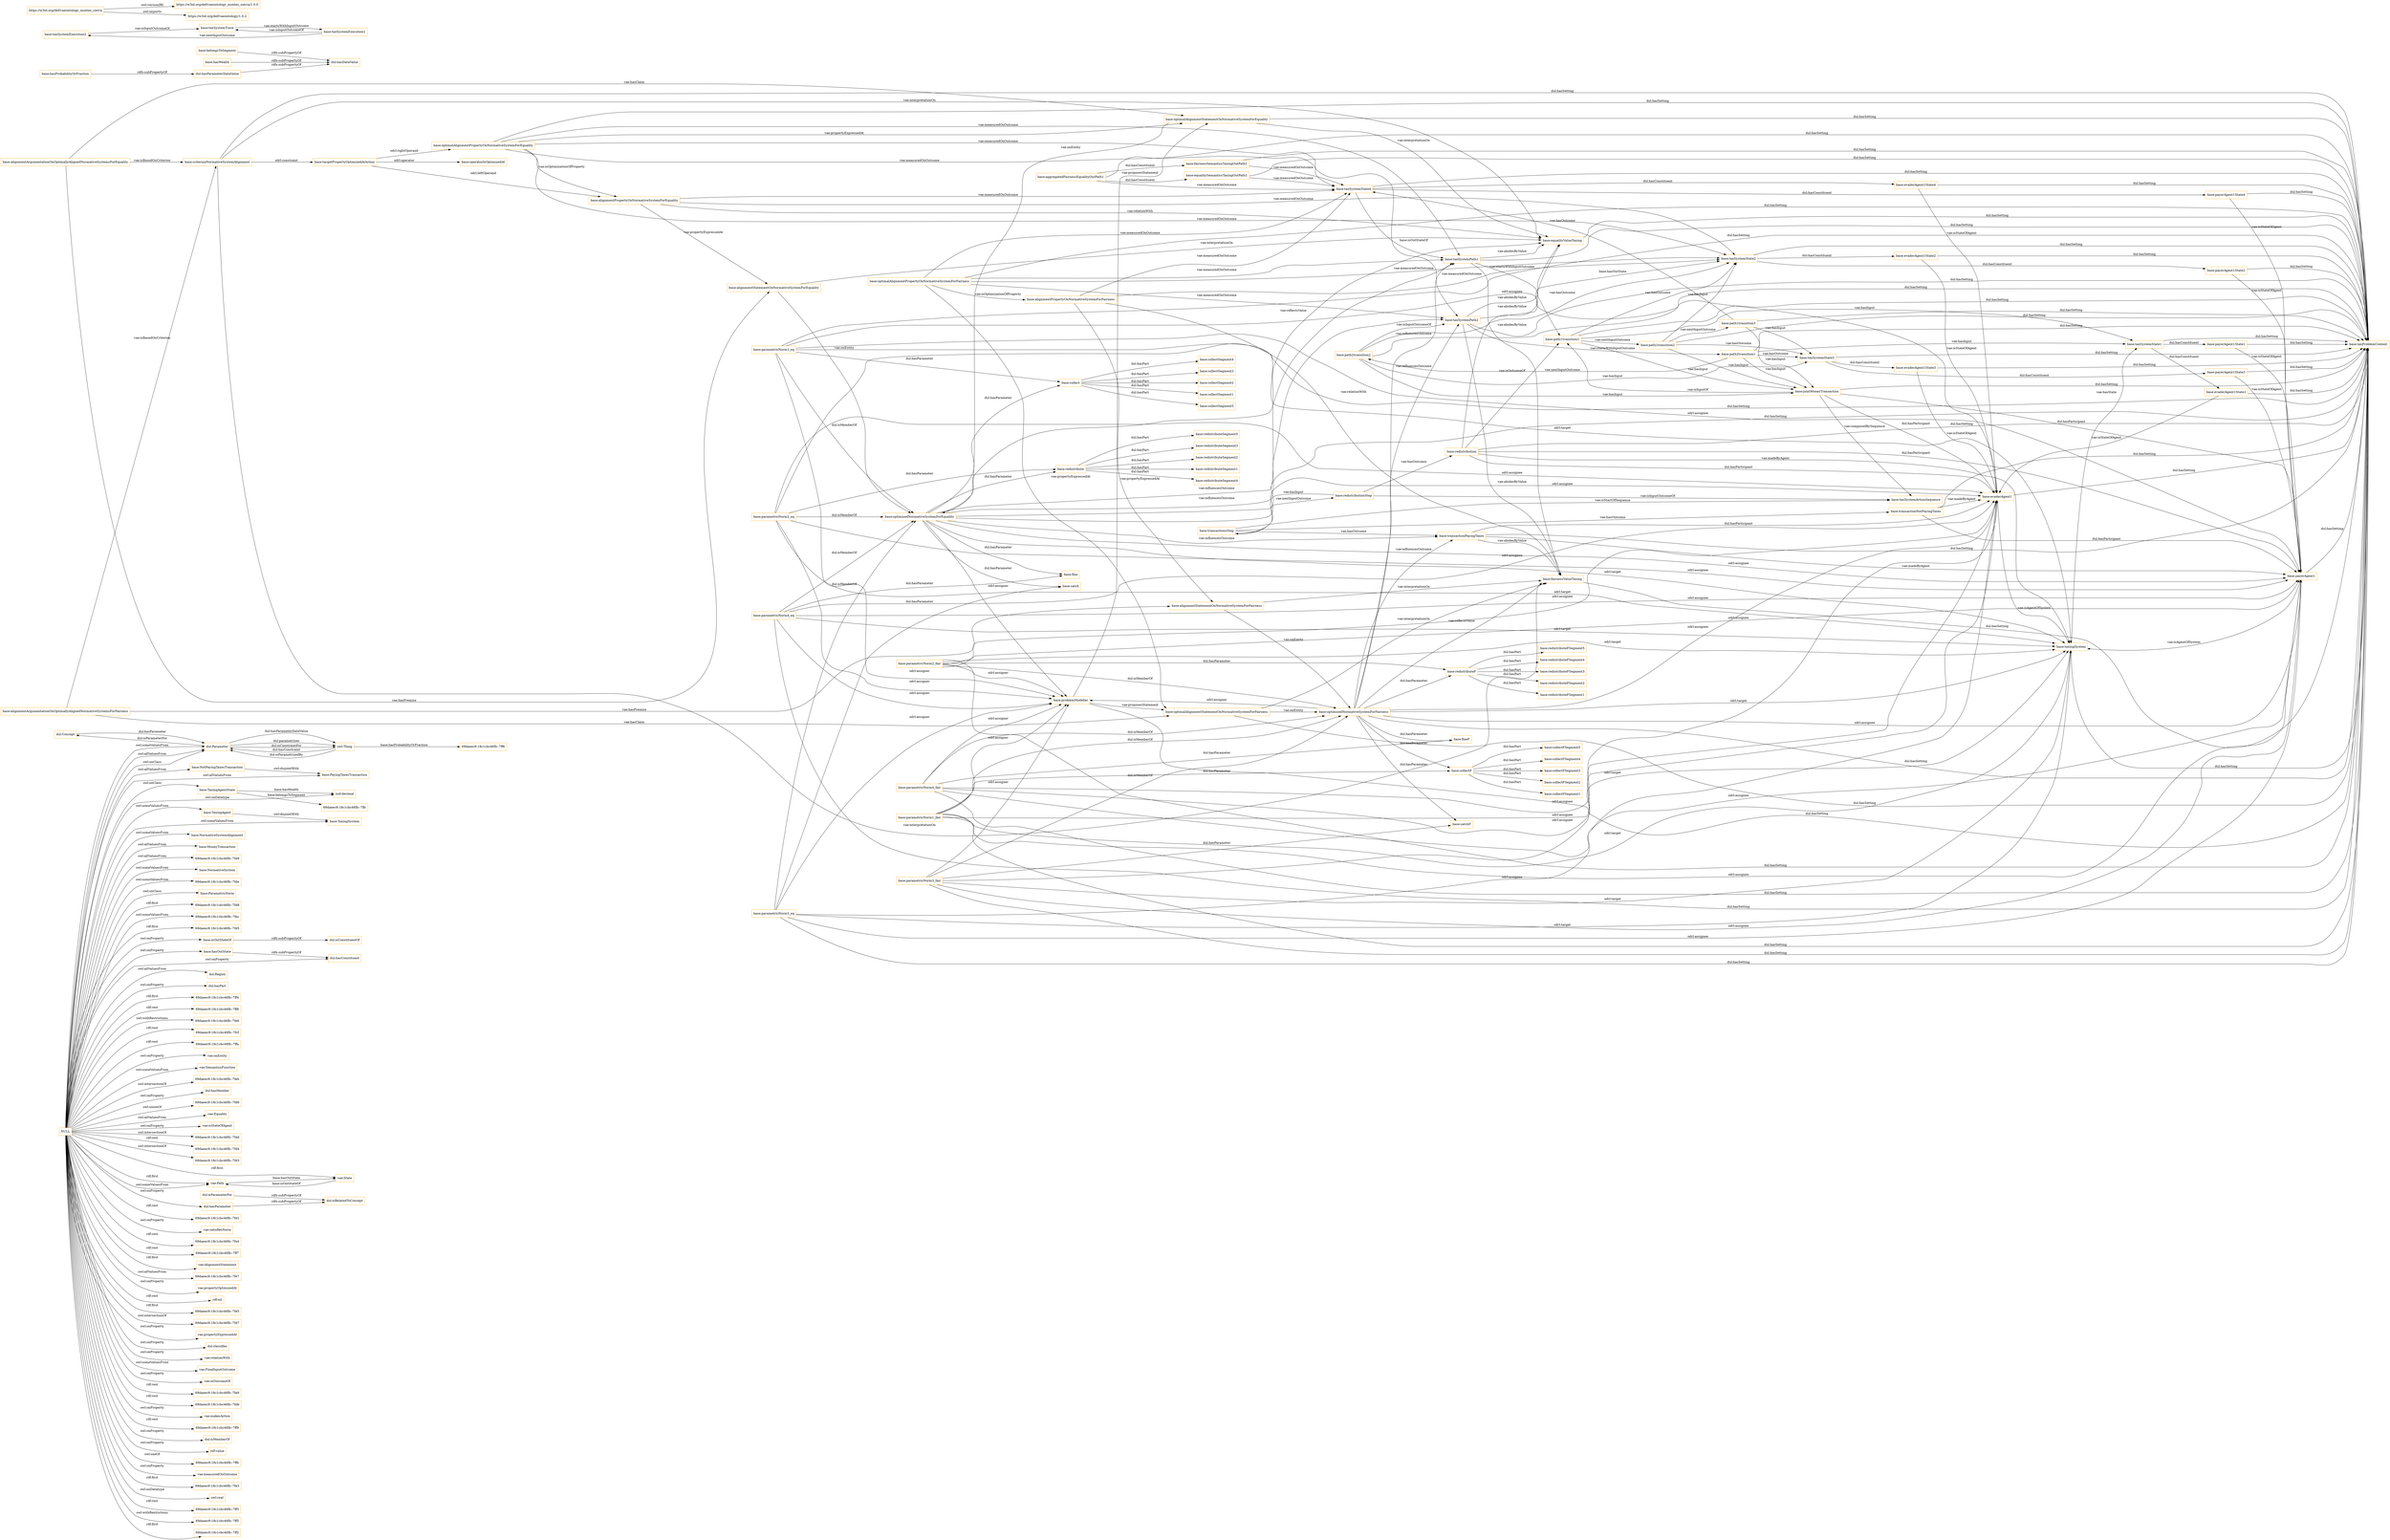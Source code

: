 digraph ar2dtool_diagram { 
rankdir=LR;
size="1501"
node [shape = rectangle, color="orange"]; "dul:Concept" "base:NotPayingTaxesTransaction" "base:TaxingAgentState" "base:TaxingAgent" "base:NormativeSystemAlignment" "base:MoneyTransaction" "dul:Parameter" "base:TaxingSystem" "base:PayingTaxesTransaction" "69daeec9:18c1cbc46fb:-7fd9" "base:NormativeSystem" "69daeec9:18c1cbc46fb:-7fde" "base:ParametricNorm" "69daeec9:18c1cbc46fb:-7fd8" "69daeec9:18c1cbc46fb:-7fec" "69daeec9:18c1cbc46fb:-7fd5" ; /*classes style*/
	"base:aggregatedFairnessEqualityOutPath1" -> "base:taxSystemState4" [ label = "vae:measuredOnOutcome" ];
	"base:aggregatedFairnessEqualityOutPath1" -> "base:taxProblemContext" [ label = "dul:hasSetting" ];
	"base:aggregatedFairnessEqualityOutPath1" -> "base:fairnessSemanticsTaxingOutPath1" [ label = "dul:hasConstituent" ];
	"base:aggregatedFairnessEqualityOutPath1" -> "base:equalitySemanticsTaxingOutPath1" [ label = "dul:hasConstituent" ];
	"base:path1transition3" -> "base:taxSystemState4" [ label = "vae:hasOutcome" ];
	"base:path1transition3" -> "base:taxSystemState3" [ label = "vae:hasInput" ];
	"base:path1transition3" -> "base:jointMoneyTransaction" [ label = "vae:hasInput" ];
	"base:path1transition3" -> "base:taxProblemContext" [ label = "dul:hasSetting" ];
	"base:evaderAgent1State4" -> "base:evaderAgent1" [ label = "vae:isStateOfAgent" ];
	"base:evaderAgent1State4" -> "base:taxProblemContext" [ label = "dul:hasSetting" ];
	"base:payerAgent1State2" -> "base:payerAgent1" [ label = "vae:isStateOfAgent" ];
	"base:payerAgent1State2" -> "base:taxProblemContext" [ label = "dul:hasSetting" ];
	"base:taxSystemPath1" -> "base:path1transition1" [ label = "vae:startsWithInputOutcome" ];
	"base:taxSystemPath1" -> "base:fairnessValueTaxing" [ label = "vae:abidesByValue" ];
	"base:taxSystemPath1" -> "base:equalityValueTaxing" [ label = "vae:abidesByValue" ];
	"base:taxSystemPath1" -> "base:taxProblemContext" [ label = "dul:hasSetting" ];
	"base:parametricNorm1_eq" -> "base:taxingSystem" [ label = "odrl:target" ];
	"base:parametricNorm1_eq" -> "base:problemModeller" [ label = "odrl:assigner" ];
	"base:parametricNorm1_eq" -> "base:payerAgent1" [ label = "odrl:assignee" ];
	"base:parametricNorm1_eq" -> "base:evaderAgent1" [ label = "odrl:assignee" ];
	"base:parametricNorm1_eq" -> "base:optimizedNormativeSystemForEquality" [ label = "dul:isMemberOf" ];
	"base:parametricNorm1_eq" -> "base:taxProblemContext" [ label = "dul:hasSetting" ];
	"base:parametricNorm1_eq" -> "base:collect" [ label = "dul:hasParameter" ];
	"base:belongsToSegment" -> "dul:hasDataValue" [ label = "rdfs:subPropertyOf" ];
	"base:isOutStateOf" -> "dul:isConstituentOf" [ label = "rdfs:subPropertyOf" ];
	"base:hasWealth" -> "dul:hasDataValue" [ label = "rdfs:subPropertyOf" ];
	"base:taxSystemExecution2" -> "base:taxSystemTrace" [ label = "vae:isInputOutcomeOf" ];
	"dul:isParameterFor" -> "dul:isRelatedToConcept" [ label = "rdfs:subPropertyOf" ];
	"base:redistribute" -> "base:redistributeSegment5" [ label = "dul:hasPart" ];
	"base:redistribute" -> "base:redistributeSegment4" [ label = "dul:hasPart" ];
	"base:redistribute" -> "base:redistributeSegment3" [ label = "dul:hasPart" ];
	"base:redistribute" -> "base:redistributeSegment2" [ label = "dul:hasPart" ];
	"base:redistribute" -> "base:redistributeSegment1" [ label = "dul:hasPart" ];
	"base:TaxingAgent" -> "base:TaxingSystem" [ label = "owl:disjointWith" ];
	"base:hasProbabilityOrFraction" -> "dul:hasParameterDataValue" [ label = "rdfs:subPropertyOf" ];
	"base:equalityValueTaxing" -> "base:taxProblemContext" [ label = "dul:hasSetting" ];
	"base:alignmentStatementOnNormativeSystemForEquality" -> "base:optimizedNormativeSystemForEquality" [ label = "vae:onEntity" ];
	"base:alignmentStatementOnNormativeSystemForEquality" -> "base:equalityValueTaxing" [ label = "vae:interpretationOn" ];
	"base:alignmentStatementOnNormativeSystemForFairness" -> "base:optimizedNormativeSystemForFairness" [ label = "vae:onEntity" ];
	"base:alignmentStatementOnNormativeSystemForFairness" -> "base:fairnessValueTaxing" [ label = "vae:interpretationOn" ];
	"base:taxSystemState4" -> "base:taxSystemPath1" [ label = "base:isOutStateOf" ];
	"base:taxSystemState4" -> "base:taxProblemContext" [ label = "dul:hasSetting" ];
	"base:taxSystemState4" -> "base:payerAgent1State4" [ label = "dul:hasConstituent" ];
	"base:taxSystemState4" -> "base:evaderAgent1State4" [ label = "dul:hasConstituent" ];
	"base:path1transition2" -> "base:path1transition3" [ label = "vae:nextInputOutcome" ];
	"base:path1transition2" -> "base:taxSystemState3" [ label = "vae:hasOutcome" ];
	"base:path1transition2" -> "base:taxSystemState2" [ label = "vae:hasInput" ];
	"base:path1transition2" -> "base:jointMoneyTransaction" [ label = "vae:hasInput" ];
	"base:path1transition2" -> "base:taxProblemContext" [ label = "dul:hasSetting" ];
	"base:evaderAgent1State3" -> "base:evaderAgent1" [ label = "vae:isStateOfAgent" ];
	"base:evaderAgent1State3" -> "base:taxProblemContext" [ label = "dul:hasSetting" ];
	"base:payerAgent1State1" -> "base:payerAgent1" [ label = "vae:isStateOfAgent" ];
	"base:payerAgent1State1" -> "base:taxProblemContext" [ label = "dul:hasSetting" ];
	"base:optimalAlignmentStatementOnNormativeSystemForEquality" -> "base:optimizedNormativeSystemForEquality" [ label = "vae:onEntity" ];
	"base:optimalAlignmentStatementOnNormativeSystemForEquality" -> "base:equalityValueTaxing" [ label = "vae:interpretationOn" ];
	"base:optimalAlignmentStatementOnNormativeSystemForEquality" -> "base:taxProblemContext" [ label = "dul:hasSetting" ];
	"base:optimalAlignmentStatementOnNormativeSystemForFairness" -> "base:optimizedNormativeSystemForFairness" [ label = "vae:onEntity" ];
	"base:optimalAlignmentStatementOnNormativeSystemForFairness" -> "base:fairnessValueTaxing" [ label = "vae:interpretationOn" ];
	"base:optimalAlignmentStatementOnNormativeSystemForFairness" -> "base:taxProblemContext" [ label = "dul:hasSetting" ];
	"base:parametricNorm2_fair" -> "base:taxingSystem" [ label = "odrl:target" ];
	"base:parametricNorm2_fair" -> "base:problemModeller" [ label = "odrl:assigner" ];
	"base:parametricNorm2_fair" -> "base:payerAgent1" [ label = "odrl:assignee" ];
	"base:parametricNorm2_fair" -> "base:evaderAgent1" [ label = "odrl:assignee" ];
	"base:parametricNorm2_fair" -> "base:optimizedNormativeSystemForFairness" [ label = "dul:isMemberOf" ];
	"base:parametricNorm2_fair" -> "base:taxProblemContext" [ label = "dul:hasSetting" ];
	"base:parametricNorm2_fair" -> "base:redistributeF" [ label = "dul:hasParameter" ];
	"base:path2transition2" -> "base:taxSystemPath2" [ label = "vae:isInputOutcomeOf" ];
	"base:path2transition2" -> "base:taxSystemState2" [ label = "vae:hasOutcome" ];
	"base:path2transition2" -> "base:taxSystemState3" [ label = "vae:hasInput" ];
	"base:path2transition2" -> "base:jointMoneyTransaction" [ label = "vae:hasInput" ];
	"base:path2transition2" -> "base:taxProblemContext" [ label = "dul:hasSetting" ];
	"base:criterionNormativeSystemAlignment" -> "base:fairnessValueTaxing" [ label = "vae:interpretationOn" ];
	"base:criterionNormativeSystemAlignment" -> "base:equalityValueTaxing" [ label = "vae:interpretationOn" ];
	"base:criterionNormativeSystemAlignment" -> "base:targetPropertyOptimizedAtAction" [ label = "odrl:constraint" ];
	"base:criterionNormativeSystemAlignment" -> "base:taxProblemContext" [ label = "dul:hasSetting" ];
	"base:taxSystemExecution1" -> "base:taxSystemExecution2" [ label = "vae:nextInputOutcome" ];
	"base:taxSystemExecution1" -> "base:taxSystemTrace" [ label = "vae:isInputOutcomeOf" ];
	"base:parametricNorm1_fair" -> "base:taxingSystem" [ label = "odrl:target" ];
	"base:parametricNorm1_fair" -> "base:problemModeller" [ label = "odrl:assigner" ];
	"base:parametricNorm1_fair" -> "base:payerAgent1" [ label = "odrl:assignee" ];
	"base:parametricNorm1_fair" -> "base:evaderAgent1" [ label = "odrl:assignee" ];
	"base:parametricNorm1_fair" -> "base:optimizedNormativeSystemForFairness" [ label = "dul:isMemberOf" ];
	"base:parametricNorm1_fair" -> "base:taxProblemContext" [ label = "dul:hasSetting" ];
	"base:parametricNorm1_fair" -> "base:collectF" [ label = "dul:hasParameter" ];
	"base:jointMoneyTransaction" -> "base:path1transition1" [ label = "vae:isInputOf" ];
	"base:jointMoneyTransaction" -> "base:taxSystemActionSequence" [ label = "vae:composedBySequence" ];
	"base:jointMoneyTransaction" -> "base:taxProblemContext" [ label = "dul:hasSetting" ];
	"base:jointMoneyTransaction" -> "base:payerAgent1" [ label = "dul:hasParticipant" ];
	"base:jointMoneyTransaction" -> "base:evaderAgent1" [ label = "dul:hasParticipant" ];
	"base:taxSystemTrace" -> "base:taxSystemExecution1" [ label = "vae:startsWithInputOutcome" ];
	"base:problemModeller" -> "base:optimalAlignmentStatementOnNormativeSystemForFairness" [ label = "vae:proposesStatement" ];
	"base:problemModeller" -> "base:optimalAlignmentStatementOnNormativeSystemForEquality" [ label = "vae:proposesStatement" ];
	"base:problemModeller" -> "base:taxProblemContext" [ label = "dul:hasSetting" ];
	"base:transactionPayingTaxes" -> "base:payerAgent1" [ label = "vae:madeByAgent" ];
	"base:transactionPayingTaxes" -> "base:fairnessValueTaxing" [ label = "vae:abidesByValue" ];
	"base:transactionPayingTaxes" -> "base:taxProblemContext" [ label = "dul:hasSetting" ];
	"base:transactionPayingTaxes" -> "base:evaderAgent1" [ label = "dul:hasParticipant" ];
	"base:collectF" -> "base:collectFSegment5" [ label = "dul:hasPart" ];
	"base:collectF" -> "base:collectFSegment4" [ label = "dul:hasPart" ];
	"base:collectF" -> "base:collectFSegment3" [ label = "dul:hasPart" ];
	"base:collectF" -> "base:collectFSegment2" [ label = "dul:hasPart" ];
	"base:collectF" -> "base:collectFSegment1" [ label = "dul:hasPart" ];
	"https://w3id.org/def/vaeontology_montes_sierra" -> "https://w3id.org/def/vaeontology_montes_sierra/1.0.0" [ label = "owl:versionIRI" ];
	"https://w3id.org/def/vaeontology_montes_sierra" -> "https://w3id.org/def/vaeontology/1.0.2" [ label = "owl:imports" ];
	"base:redistribution" -> "base:taxingSystem" [ label = "vae:madeByAgent" ];
	"base:redistribution" -> "base:path1transition1" [ label = "vae:isOutcomeOf" ];
	"base:redistribution" -> "base:equalityValueTaxing" [ label = "vae:abidesByValue" ];
	"base:redistribution" -> "base:taxProblemContext" [ label = "dul:hasSetting" ];
	"base:redistribution" -> "base:payerAgent1" [ label = "dul:hasParticipant" ];
	"base:redistribution" -> "base:evaderAgent1" [ label = "dul:hasParticipant" ];
	"base:alignmentPropertyOnNormativeSystemForEquality" -> "base:equalityValueTaxing" [ label = "vae:relationWith" ];
	"base:alignmentPropertyOnNormativeSystemForEquality" -> "base:alignmentStatementOnNormativeSystemForEquality" [ label = "vae:propertyExpressedAt" ];
	"base:alignmentPropertyOnNormativeSystemForEquality" -> "base:taxSystemState4" [ label = "vae:measuredOnOutcome" ];
	"base:alignmentPropertyOnNormativeSystemForEquality" -> "base:taxSystemState2" [ label = "vae:measuredOnOutcome" ];
	"base:alignmentPropertyOnNormativeSystemForFairness" -> "base:fairnessValueTaxing" [ label = "vae:relationWith" ];
	"base:alignmentPropertyOnNormativeSystemForFairness" -> "base:alignmentStatementOnNormativeSystemForFairness" [ label = "vae:propertyExpressedAt" ];
	"base:alignmentPropertyOnNormativeSystemForFairness" -> "base:taxSystemState4" [ label = "vae:measuredOnOutcome" ];
	"base:alignmentPropertyOnNormativeSystemForFairness" -> "base:taxSystemState2" [ label = "vae:measuredOnOutcome" ];
	"base:taxSystemState3" -> "base:taxProblemContext" [ label = "dul:hasSetting" ];
	"base:taxSystemState3" -> "base:payerAgent1State3" [ label = "dul:hasConstituent" ];
	"base:taxSystemState3" -> "base:evaderAgent1State3" [ label = "dul:hasConstituent" ];
	"base:path1transition1" -> "base:path1transition2" [ label = "vae:nextInputOutcome" ];
	"base:path1transition1" -> "base:taxSystemState2" [ label = "vae:hasOutcome" ];
	"base:path1transition1" -> "base:taxSystemState1" [ label = "vae:hasInput" ];
	"base:path1transition1" -> "base:jointMoneyTransaction" [ label = "vae:hasInput" ];
	"base:path1transition1" -> "base:taxProblemContext" [ label = "dul:hasSetting" ];
	"base:evaderAgent1State2" -> "base:evaderAgent1" [ label = "vae:isStateOfAgent" ];
	"base:evaderAgent1State2" -> "base:taxProblemContext" [ label = "dul:hasSetting" ];
	"base:hasOutState" -> "dul:hasConstituent" [ label = "rdfs:subPropertyOf" ];
	"base:fairnessValueTaxing" -> "base:taxProblemContext" [ label = "dul:hasSetting" ];
	"base:parametricNorm4_fair" -> "base:taxingSystem" [ label = "odrl:target" ];
	"base:parametricNorm4_fair" -> "base:problemModeller" [ label = "odrl:assigner" ];
	"base:parametricNorm4_fair" -> "base:payerAgent1" [ label = "odrl:assignee" ];
	"base:parametricNorm4_fair" -> "base:evaderAgent1" [ label = "odrl:assignee" ];
	"base:parametricNorm4_fair" -> "base:optimizedNormativeSystemForFairness" [ label = "dul:isMemberOf" ];
	"base:parametricNorm4_fair" -> "base:taxProblemContext" [ label = "dul:hasSetting" ];
	"base:parametricNorm4_fair" -> "base:fineF" [ label = "dul:hasParameter" ];
	"base:alignmentArgumentationOnOptimallyAlignedNormativeSystemsForEquality" -> "base:criterionNormativeSystemAlignment" [ label = "vae:isBasedOnCriterion" ];
	"base:alignmentArgumentationOnOptimallyAlignedNormativeSystemsForEquality" -> "base:alignmentStatementOnNormativeSystemForEquality" [ label = "vae:hasPremise" ];
	"base:alignmentArgumentationOnOptimallyAlignedNormativeSystemsForEquality" -> "base:optimalAlignmentStatementOnNormativeSystemForEquality" [ label = "vae:hasClaim" ];
	"base:alignmentArgumentationOnOptimallyAlignedNormativeSystemsForFairness" -> "base:criterionNormativeSystemAlignment" [ label = "vae:isBasedOnCriterion" ];
	"base:alignmentArgumentationOnOptimallyAlignedNormativeSystemsForFairness" -> "base:alignmentStatementOnNormativeSystemForFairness" [ label = "vae:hasPremise" ];
	"base:alignmentArgumentationOnOptimallyAlignedNormativeSystemsForFairness" -> "base:optimalAlignmentStatementOnNormativeSystemForFairness" [ label = "vae:hasClaim" ];
	"base:taxingSystem" -> "base:taxSystemState1" [ label = "vae:hasState" ];
	"base:taxingSystem" -> "base:taxProblemContext" [ label = "dul:hasSetting" ];
	"base:path2transition1" -> "base:path2transition2" [ label = "vae:nextInputOutcome" ];
	"base:path2transition1" -> "base:taxSystemState3" [ label = "vae:hasOutcome" ];
	"base:path2transition1" -> "base:taxSystemState1" [ label = "vae:hasInput" ];
	"base:path2transition1" -> "base:jointMoneyTransaction" [ label = "vae:hasInput" ];
	"base:path2transition1" -> "base:taxProblemContext" [ label = "dul:hasSetting" ];
	"base:targetPropertyOptimizedAtAction" -> "base:optimalAlignmentPropertyOnNormativeSystemForEquality" [ label = "odrl:rightOperand" ];
	"base:targetPropertyOptimizedAtAction" -> "base:operatorIsOptimizedAt" [ label = "odrl:operator" ];
	"base:targetPropertyOptimizedAtAction" -> "base:alignmentPropertyOnNormativeSystemForEquality" [ label = "odrl:leftOperand" ];
	"base:parametricNorm3_fair" -> "base:taxingSystem" [ label = "odrl:target" ];
	"base:parametricNorm3_fair" -> "base:problemModeller" [ label = "odrl:assigner" ];
	"base:parametricNorm3_fair" -> "base:payerAgent1" [ label = "odrl:assignee" ];
	"base:parametricNorm3_fair" -> "base:evaderAgent1" [ label = "odrl:assignee" ];
	"base:parametricNorm3_fair" -> "base:optimizedNormativeSystemForFairness" [ label = "dul:isMemberOf" ];
	"base:parametricNorm3_fair" -> "base:taxProblemContext" [ label = "dul:hasSetting" ];
	"base:parametricNorm3_fair" -> "base:catchF" [ label = "dul:hasParameter" ];
	"base:payerAgent1" -> "base:taxingSystem" [ label = "vae:isAgentOfSystem" ];
	"base:payerAgent1" -> "base:taxProblemContext" [ label = "dul:hasSetting" ];
	"base:collect" -> "base:collectSegment5" [ label = "dul:hasPart" ];
	"base:collect" -> "base:collectSegment4" [ label = "dul:hasPart" ];
	"base:collect" -> "base:collectSegment3" [ label = "dul:hasPart" ];
	"base:collect" -> "base:collectSegment2" [ label = "dul:hasPart" ];
	"base:collect" -> "base:collectSegment1" [ label = "dul:hasPart" ];
	"base:evaderAgent1" -> "base:taxingSystem" [ label = "vae:isAgentOfSystem" ];
	"base:evaderAgent1" -> "base:taxProblemContext" [ label = "dul:hasSetting" ];
	"base:transactionsStep" -> "base:redistributionStep" [ label = "vae:nextInputOutcome" ];
	"base:transactionsStep" -> "base:taxSystemActionSequence" [ label = "vae:isStartOfSequence" ];
	"base:transactionsStep" -> "base:transactionPayingTaxes" [ label = "vae:hasOutcome" ];
	"base:transactionsStep" -> "base:transactionNotPayingTaxes" [ label = "vae:hasOutcome" ];
	"base:equalitySemanticsTaxingOutPath1" -> "base:taxSystemState4" [ label = "vae:measuredOnOutcome" ];
	"base:equalitySemanticsTaxingOutPath1" -> "base:taxProblemContext" [ label = "dul:hasSetting" ];
	"base:taxSystemState2" -> "base:taxProblemContext" [ label = "dul:hasSetting" ];
	"base:taxSystemState2" -> "base:payerAgent1State2" [ label = "dul:hasConstituent" ];
	"base:taxSystemState2" -> "base:evaderAgent1State2" [ label = "dul:hasConstituent" ];
	"base:optimizedNormativeSystemForEquality" -> "base:transactionPayingTaxes" [ label = "vae:influencesOutcome" ];
	"base:optimizedNormativeSystemForEquality" -> "base:problemModeller" [ label = "odrl:assigner" ];
	"base:optimizedNormativeSystemForEquality" -> "base:collect" [ label = "dul:hasParameter" ];
	"base:optimizedNormativeSystemForEquality" -> "base:fine" [ label = "dul:hasParameter" ];
	"base:optimizedNormativeSystemForEquality" -> "base:taxSystemPath1" [ label = "vae:influencesOutcome" ];
	"base:optimizedNormativeSystemForEquality" -> "base:taxProblemContext" [ label = "dul:hasSetting" ];
	"base:optimizedNormativeSystemForEquality" -> "base:taxSystemPath2" [ label = "vae:influencesOutcome" ];
	"base:optimizedNormativeSystemForEquality" -> "base:redistribute" [ label = "dul:hasParameter" ];
	"base:optimizedNormativeSystemForEquality" -> "base:catch" [ label = "dul:hasParameter" ];
	"base:optimizedNormativeSystemForEquality" -> "base:payerAgent1" [ label = "odrl:assignee" ];
	"base:optimizedNormativeSystemForEquality" -> "base:evaderAgent1" [ label = "odrl:assignee" ];
	"base:optimizedNormativeSystemForEquality" -> "base:equalityValueTaxing" [ label = "vae:reflectsValue" ];
	"base:optimizedNormativeSystemForEquality" -> "base:taxingSystem" [ label = "odrl:target" ];
	"base:redistributionStep" -> "base:taxSystemActionSequence" [ label = "vae:isInputOutcomeOf" ];
	"base:redistributionStep" -> "base:redistribution" [ label = "vae:hasOutcome" ];
	"base:redistributionStep" -> "base:transactionsStep" [ label = "vae:hasInput" ];
	"base:optimizedNormativeSystemForFairness" -> "base:problemModeller" [ label = "odrl:assigner" ];
	"base:optimizedNormativeSystemForFairness" -> "base:taxingSystem" [ label = "odrl:target" ];
	"base:optimizedNormativeSystemForFairness" -> "base:redistributeF" [ label = "dul:hasParameter" ];
	"base:optimizedNormativeSystemForFairness" -> "base:taxSystemPath2" [ label = "vae:influencesOutcome" ];
	"base:optimizedNormativeSystemForFairness" -> "base:taxSystemPath1" [ label = "vae:influencesOutcome" ];
	"base:optimizedNormativeSystemForFairness" -> "base:fairnessValueTaxing" [ label = "vae:reflectsValue" ];
	"base:optimizedNormativeSystemForFairness" -> "base:payerAgent1" [ label = "odrl:assignee" ];
	"base:optimizedNormativeSystemForFairness" -> "base:catchF" [ label = "dul:hasParameter" ];
	"base:optimizedNormativeSystemForFairness" -> "base:collectF" [ label = "dul:hasParameter" ];
	"base:optimizedNormativeSystemForFairness" -> "base:taxProblemContext" [ label = "dul:hasSetting" ];
	"base:optimizedNormativeSystemForFairness" -> "base:fineF" [ label = "dul:hasParameter" ];
	"base:optimizedNormativeSystemForFairness" -> "base:transactionPayingTaxes" [ label = "vae:influencesOutcome" ];
	"base:optimizedNormativeSystemForFairness" -> "base:evaderAgent1" [ label = "odrl:assignee" ];
	"base:evaderAgent1State1" -> "base:evaderAgent1" [ label = "vae:isStateOfAgent" ];
	"base:evaderAgent1State1" -> "base:taxProblemContext" [ label = "dul:hasSetting" ];
	"NULL" -> "dul:Region" [ label = "owl:allValuesFrom" ];
	"NULL" -> "dul:hasPart" [ label = "owl:onProperty" ];
	"NULL" -> "69daeec9:18c1cbc46fb:-7ff4" [ label = "rdf:first" ];
	"NULL" -> "69daeec9:18c1cbc46fb:-7ff8" [ label = "rdf:rest" ];
	"NULL" -> "69daeec9:18c1cbc46fb:-7fe6" [ label = "owl:withRestrictions" ];
	"NULL" -> "base:NormativeSystemAlignment" [ label = "owl:someValuesFrom" ];
	"NULL" -> "69daeec9:18c1cbc46fb:-7fcf" [ label = "rdf:rest" ];
	"NULL" -> "base:MoneyTransaction" [ label = "owl:allValuesFrom" ];
	"NULL" -> "base:NotPayingTaxesTransaction" [ label = "owl:allValuesFrom" ];
	"NULL" -> "69daeec9:18c1cbc46fb:-7ffa" [ label = "rdf:rest" ];
	"NULL" -> "vae:onEntity" [ label = "owl:onProperty" ];
	"NULL" -> "dul:hasConstituent" [ label = "owl:onProperty" ];
	"NULL" -> "vae:SemanticsFunction" [ label = "owl:someValuesFrom" ];
	"NULL" -> "69daeec9:18c1cbc46fb:-7feb" [ label = "owl:intersectionOf" ];
	"NULL" -> "dul:hasMember" [ label = "owl:onProperty" ];
	"NULL" -> "69daeec9:18c1cbc46fb:-7fd6" [ label = "owl:unionOf" ];
	"NULL" -> "vae:Equality" [ label = "owl:allValuesFrom" ];
	"NULL" -> "69daeec9:18c1cbc46fb:-7fd8" [ label = "rdf:first" ];
	"NULL" -> "base:TaxingSystem" [ label = "owl:someValuesFrom" ];
	"NULL" -> "vae:isStateOfAgent" [ label = "owl:onProperty" ];
	"NULL" -> "base:isOutStateOf" [ label = "owl:onProperty" ];
	"NULL" -> "69daeec9:18c1cbc46fb:-7fdd" [ label = "owl:intersectionOf" ];
	"NULL" -> "69daeec9:18c1cbc46fb:-7fd4" [ label = "rdf:rest" ];
	"NULL" -> "69daeec9:18c1cbc46fb:-7fd3" [ label = "owl:intersectionOf" ];
	"NULL" -> "vae:Path" [ label = "rdf:first" ];
	"NULL" -> "dul:hasParameter" [ label = "owl:onProperty" ];
	"NULL" -> "dul:Parameter" [ label = "owl:someValuesFrom" ];
	"NULL" -> "69daeec9:18c1cbc46fb:-7fd1" [ label = "rdf:rest" ];
	"NULL" -> "xsd:decimal" [ label = "owl:onDatatype" ];
	"NULL" -> "vae:satisfiesNorm" [ label = "owl:onProperty" ];
	"NULL" -> "base:NormativeSystem" [ label = "owl:someValuesFrom" ];
	"NULL" -> "base:hasOutState" [ label = "owl:onProperty" ];
	"NULL" -> "69daeec9:18c1cbc46fb:-7fe4" [ label = "rdf:rest" ];
	"NULL" -> "69daeec9:18c1cbc46fb:-7fd9" [ label = "owl:allValuesFrom" ];
	"NULL" -> "69daeec9:18c1cbc46fb:-7ff7" [ label = "rdf:rest" ];
	"NULL" -> "vae:AlignmentStatement" [ label = "rdf:first" ];
	"NULL" -> "69daeec9:18c1cbc46fb:-7fe7" [ label = "owl:allValuesFrom" ];
	"NULL" -> "base:TaxingAgent" [ label = "owl:someValuesFrom" ];
	"NULL" -> "vae:propertyOptimizedAt" [ label = "owl:onProperty" ];
	"NULL" -> "rdf:nil" [ label = "rdf:rest" ];
	"NULL" -> "69daeec9:18c1cbc46fb:-7fe5" [ label = "rdf:first" ];
	"NULL" -> "69daeec9:18c1cbc46fb:-7fd7" [ label = "owl:intersectionOf" ];
	"NULL" -> "vae:propertyExpressedAt" [ label = "owl:onProperty" ];
	"NULL" -> "dul:classifies" [ label = "owl:onProperty" ];
	"NULL" -> "vae:relationWith" [ label = "owl:onProperty" ];
	"NULL" -> "vae:FinalInputOutcome" [ label = "owl:someValuesFrom" ];
	"NULL" -> "vae:isOutcomeOf" [ label = "owl:onProperty" ];
	"NULL" -> "69daeec9:18c1cbc46fb:-7fe9" [ label = "rdf:rest" ];
	"NULL" -> "69daeec9:18c1cbc46fb:-7fdb" [ label = "rdf:rest" ];
	"NULL" -> "vae:makesAction" [ label = "owl:onProperty" ];
	"NULL" -> "69daeec9:18c1cbc46fb:-7ff9" [ label = "rdf:rest" ];
	"NULL" -> "base:ParametricNorm" [ label = "owl:onClass" ];
	"NULL" -> "dul:isMemberOf" [ label = "owl:onProperty" ];
	"NULL" -> "69daeec9:18c1cbc46fb:-7fde" [ label = "owl:someValuesFrom" ];
	"NULL" -> "base:TaxingAgentState" [ label = "owl:onClass" ];
	"NULL" -> "rdf:value" [ label = "owl:onProperty" ];
	"NULL" -> "dul:Parameter" [ label = "owl:allValuesFrom" ];
	"NULL" -> "69daeec9:18c1cbc46fb:-7ffb" [ label = "owl:oneOf" ];
	"NULL" -> "vae:measuredOnOutcome" [ label = "owl:onProperty" ];
	"NULL" -> "69daeec9:18c1cbc46fb:-7fe3" [ label = "rdf:first" ];
	"NULL" -> "owl:real" [ label = "owl:onDatatype" ];
	"NULL" -> "69daeec9:18c1cbc46fb:-7ff3" [ label = "rdf:rest" ];
	"NULL" -> "base:PayingTaxesTransaction" [ label = "owl:allValuesFrom" ];
	"NULL" -> "dul:Parameter" [ label = "owl:onClass" ];
	"NULL" -> "69daeec9:18c1cbc46fb:-7ff5" [ label = "owl:withRestrictions" ];
	"NULL" -> "vae:Path" [ label = "owl:someValuesFrom" ];
	"NULL" -> "69daeec9:18c1cbc46fb:-7fec" [ label = "owl:someValuesFrom" ];
	"NULL" -> "vae:State" [ label = "rdf:first" ];
	"NULL" -> "69daeec9:18c1cbc46fb:-7fd5" [ label = "rdf:first" ];
	"NULL" -> "69daeec9:18c1cbc46fb:-7ff2" [ label = "rdf:first" ];
	"base:fairnessSemanticsTaxingOutPath1" -> "base:taxSystemState4" [ label = "vae:measuredOnOutcome" ];
	"base:fairnessSemanticsTaxingOutPath1" -> "base:taxProblemContext" [ label = "dul:hasSetting" ];
	"base:redistributeF" -> "base:redistributeFSegment5" [ label = "dul:hasPart" ];
	"base:redistributeF" -> "base:redistributeFSegment4" [ label = "dul:hasPart" ];
	"base:redistributeF" -> "base:redistributeFSegment3" [ label = "dul:hasPart" ];
	"base:redistributeF" -> "base:redistributeFSegment2" [ label = "dul:hasPart" ];
	"base:redistributeF" -> "base:redistributeFSegment1" [ label = "dul:hasPart" ];
	"base:payerAgent1State4" -> "base:payerAgent1" [ label = "vae:isStateOfAgent" ];
	"base:payerAgent1State4" -> "base:taxProblemContext" [ label = "dul:hasSetting" ];
	"base:taxSystemState1" -> "base:taxProblemContext" [ label = "dul:hasSetting" ];
	"base:taxSystemState1" -> "base:payerAgent1State1" [ label = "dul:hasConstituent" ];
	"base:taxSystemState1" -> "base:evaderAgent1State1" [ label = "dul:hasConstituent" ];
	"base:transactionNotPayingTaxes" -> "base:evaderAgent1" [ label = "vae:madeByAgent" ];
	"base:transactionNotPayingTaxes" -> "base:taxProblemContext" [ label = "dul:hasSetting" ];
	"base:transactionNotPayingTaxes" -> "base:payerAgent1" [ label = "dul:hasParticipant" ];
	"base:parametricNorm4_eq" -> "base:taxingSystem" [ label = "odrl:target" ];
	"base:parametricNorm4_eq" -> "base:problemModeller" [ label = "odrl:assigner" ];
	"base:parametricNorm4_eq" -> "base:payerAgent1" [ label = "odrl:assignee" ];
	"base:parametricNorm4_eq" -> "base:evaderAgent1" [ label = "odrl:assignee" ];
	"base:parametricNorm4_eq" -> "base:optimizedNormativeSystemForEquality" [ label = "dul:isMemberOf" ];
	"base:parametricNorm4_eq" -> "base:taxProblemContext" [ label = "dul:hasSetting" ];
	"base:parametricNorm4_eq" -> "base:fine" [ label = "dul:hasParameter" ];
	"base:optimalAlignmentPropertyOnNormativeSystemForEquality" -> "base:optimalAlignmentStatementOnNormativeSystemForEquality" [ label = "vae:propertyExpressedAt" ];
	"base:optimalAlignmentPropertyOnNormativeSystemForEquality" -> "base:taxSystemPath2" [ label = "vae:measuredOnOutcome" ];
	"base:optimalAlignmentPropertyOnNormativeSystemForEquality" -> "base:taxSystemPath1" [ label = "vae:measuredOnOutcome" ];
	"base:optimalAlignmentPropertyOnNormativeSystemForEquality" -> "base:taxSystemState4" [ label = "vae:measuredOnOutcome" ];
	"base:optimalAlignmentPropertyOnNormativeSystemForEquality" -> "base:taxSystemState2" [ label = "vae:measuredOnOutcome" ];
	"base:optimalAlignmentPropertyOnNormativeSystemForEquality" -> "base:alignmentPropertyOnNormativeSystemForEquality" [ label = "vae:isOptimizationOfProperty" ];
	"base:optimalAlignmentPropertyOnNormativeSystemForEquality" -> "base:taxProblemContext" [ label = "dul:hasSetting" ];
	"base:optimalAlignmentPropertyOnNormativeSystemForFairness" -> "base:taxSystemPath2" [ label = "vae:measuredOnOutcome" ];
	"base:optimalAlignmentPropertyOnNormativeSystemForFairness" -> "base:taxSystemState2" [ label = "vae:measuredOnOutcome" ];
	"base:optimalAlignmentPropertyOnNormativeSystemForFairness" -> "base:alignmentPropertyOnNormativeSystemForFairness" [ label = "vae:isOptimizationOfProperty" ];
	"base:optimalAlignmentPropertyOnNormativeSystemForFairness" -> "base:taxSystemPath1" [ label = "vae:measuredOnOutcome" ];
	"base:optimalAlignmentPropertyOnNormativeSystemForFairness" -> "base:taxSystemState4" [ label = "vae:measuredOnOutcome" ];
	"base:optimalAlignmentPropertyOnNormativeSystemForFairness" -> "base:optimalAlignmentStatementOnNormativeSystemForFairness" [ label = "vae:propertyExpressedAt" ];
	"base:optimalAlignmentPropertyOnNormativeSystemForFairness" -> "base:taxProblemContext" [ label = "dul:hasSetting" ];
	"base:NotPayingTaxesTransaction" -> "base:PayingTaxesTransaction" [ label = "owl:disjointWith" ];
	"base:parametricNorm3_eq" -> "base:taxingSystem" [ label = "odrl:target" ];
	"base:parametricNorm3_eq" -> "base:problemModeller" [ label = "odrl:assigner" ];
	"base:parametricNorm3_eq" -> "base:payerAgent1" [ label = "odrl:assignee" ];
	"base:parametricNorm3_eq" -> "base:evaderAgent1" [ label = "odrl:assignee" ];
	"base:parametricNorm3_eq" -> "base:optimizedNormativeSystemForEquality" [ label = "dul:isMemberOf" ];
	"base:parametricNorm3_eq" -> "base:taxProblemContext" [ label = "dul:hasSetting" ];
	"base:parametricNorm3_eq" -> "base:catch" [ label = "dul:hasParameter" ];
	"base:payerAgent1State3" -> "base:payerAgent1" [ label = "vae:isStateOfAgent" ];
	"base:payerAgent1State3" -> "base:taxProblemContext" [ label = "dul:hasSetting" ];
	"base:taxSystemPath2" -> "base:taxSystemState2" [ label = "base:hasOutState" ];
	"base:taxSystemPath2" -> "base:path2transition1" [ label = "vae:startsWithInputOutcome" ];
	"base:taxSystemPath2" -> "base:fairnessValueTaxing" [ label = "vae:abidesByValue" ];
	"base:taxSystemPath2" -> "base:equalityValueTaxing" [ label = "vae:abidesByValue" ];
	"base:taxSystemPath2" -> "base:taxProblemContext" [ label = "dul:hasSetting" ];
	"dul:hasParameter" -> "dul:isRelatedToConcept" [ label = "rdfs:subPropertyOf" ];
	"dul:hasParameterDataValue" -> "dul:hasDataValue" [ label = "rdfs:subPropertyOf" ];
	"base:parametricNorm2_eq" -> "base:taxingSystem" [ label = "odrl:target" ];
	"base:parametricNorm2_eq" -> "base:problemModeller" [ label = "odrl:assigner" ];
	"base:parametricNorm2_eq" -> "base:payerAgent1" [ label = "odrl:assignee" ];
	"base:parametricNorm2_eq" -> "base:evaderAgent1" [ label = "odrl:assignee" ];
	"base:parametricNorm2_eq" -> "base:optimizedNormativeSystemForEquality" [ label = "dul:isMemberOf" ];
	"base:parametricNorm2_eq" -> "base:taxProblemContext" [ label = "dul:hasSetting" ];
	"base:parametricNorm2_eq" -> "base:redistribute" [ label = "dul:hasParameter" ];
	"dul:Parameter" -> "owl:Thing" [ label = "dul:hasParameterDataValue" ];
	"dul:Parameter" -> "owl:Thing" [ label = "dul:parametrizes" ];
	"owl:Thing" -> "69daeec9:18c1cbc46fb:-7ff6" [ label = "base:hasProbabilityOrFraction" ];
	"base:TaxingAgentState" -> "xsd:decimal" [ label = "base:hasWealth" ];
	"dul:Parameter" -> "dul:Concept" [ label = "dul:isParameterFor" ];
	"dul:Parameter" -> "owl:Thing" [ label = "dul:isConstraintFor" ];
	"owl:Thing" -> "dul:Parameter" [ label = "dul:hasConstraint" ];
	"base:TaxingAgentState" -> "69daeec9:18c1cbc46fb:-7ffc" [ label = "base:belongsToSegment" ];
	"owl:Thing" -> "dul:Parameter" [ label = "dul:isParametrizedBy" ];
	"dul:Concept" -> "dul:Parameter" [ label = "dul:hasParameter" ];
	"vae:Path" -> "vae:State" [ label = "base:hasOutState" ];
	"vae:State" -> "vae:Path" [ label = "base:isOutStateOf" ];

}
